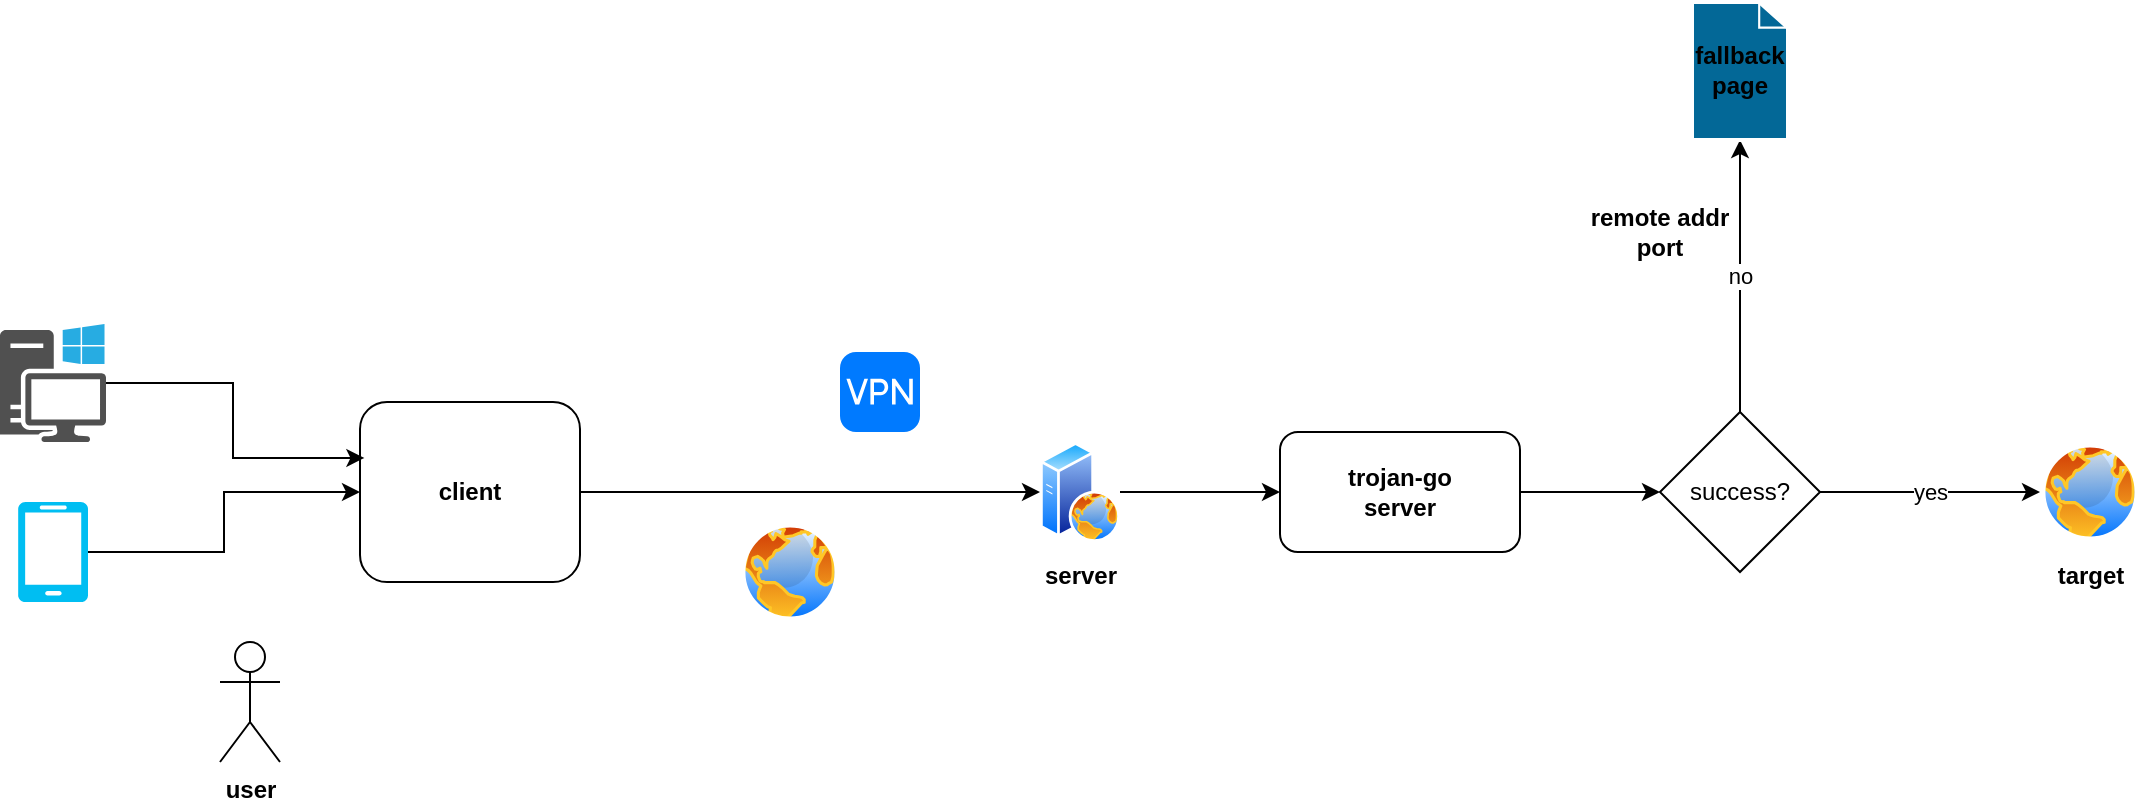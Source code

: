 <mxfile version="24.4.13" type="github">
  <diagram name="第 1 页" id="lVO2slhyoMFaUjTc8HUd">
    <mxGraphModel dx="2048" dy="1787" grid="1" gridSize="10" guides="1" tooltips="1" connect="1" arrows="1" fold="1" page="1" pageScale="1" pageWidth="827" pageHeight="1169" math="0" shadow="0">
      <root>
        <mxCell id="0" />
        <mxCell id="1" parent="0" />
        <mxCell id="K2qdU6OFB7BhWp3Bxl4E-1" value="user" style="shape=umlActor;verticalLabelPosition=bottom;verticalAlign=top;html=1;outlineConnect=0;fontStyle=1" parent="1" vertex="1">
          <mxGeometry x="-80" y="260" width="30" height="60" as="geometry" />
        </mxCell>
        <mxCell id="K2qdU6OFB7BhWp3Bxl4E-2" value="&lt;span&gt;client&lt;/span&gt;" style="rounded=1;whiteSpace=wrap;html=1;fontStyle=1" parent="1" vertex="1">
          <mxGeometry x="-10" y="140" width="110" height="90" as="geometry" />
        </mxCell>
        <mxCell id="_HjESG2xbIa9I6T8AXbW-9" style="edgeStyle=orthogonalEdgeStyle;rounded=0;orthogonalLoop=1;jettySize=auto;html=1;entryX=0;entryY=0.5;entryDx=0;entryDy=0;exitX=1;exitY=0.5;exitDx=0;exitDy=0;" edge="1" parent="1" source="_HjESG2xbIa9I6T8AXbW-11" target="_HjESG2xbIa9I6T8AXbW-1">
          <mxGeometry relative="1" as="geometry">
            <mxPoint x="600" y="185" as="sourcePoint" />
          </mxGeometry>
        </mxCell>
        <mxCell id="K2qdU6OFB7BhWp3Bxl4E-4" value="" style="html=1;strokeWidth=1;shadow=0;dashed=0;shape=mxgraph.ios7.misc.vpn;fillColor=#007AFF;strokeColor=none;buttonText=;strokeColor2=#222222;fontColor=#222222;fontSize=8;verticalLabelPosition=bottom;verticalAlign=top;align=center;sketch=0;" parent="1" vertex="1">
          <mxGeometry x="230" y="115" width="40" height="40" as="geometry" />
        </mxCell>
        <mxCell id="K2qdU6OFB7BhWp3Bxl4E-5" style="edgeStyle=orthogonalEdgeStyle;rounded=0;orthogonalLoop=1;jettySize=auto;html=1;entryX=0;entryY=0.5;entryDx=0;entryDy=0;" parent="1" source="K2qdU6OFB7BhWp3Bxl4E-2" target="_HjESG2xbIa9I6T8AXbW-10" edge="1">
          <mxGeometry relative="1" as="geometry">
            <mxPoint x="370" y="185" as="targetPoint" />
          </mxGeometry>
        </mxCell>
        <mxCell id="K2qdU6OFB7BhWp3Bxl4E-6" value="" style="sketch=0;pointerEvents=1;shadow=0;dashed=0;html=1;strokeColor=none;fillColor=#505050;labelPosition=center;verticalLabelPosition=bottom;verticalAlign=top;outlineConnect=0;align=center;shape=mxgraph.office.devices.workstation_pc;" parent="1" vertex="1">
          <mxGeometry x="-190" y="101" width="53" height="59" as="geometry" />
        </mxCell>
        <mxCell id="K2qdU6OFB7BhWp3Bxl4E-9" style="edgeStyle=orthogonalEdgeStyle;rounded=0;orthogonalLoop=1;jettySize=auto;html=1;entryX=0;entryY=0.5;entryDx=0;entryDy=0;" parent="1" source="K2qdU6OFB7BhWp3Bxl4E-7" target="K2qdU6OFB7BhWp3Bxl4E-2" edge="1">
          <mxGeometry relative="1" as="geometry" />
        </mxCell>
        <mxCell id="K2qdU6OFB7BhWp3Bxl4E-7" value="" style="verticalLabelPosition=bottom;html=1;verticalAlign=top;align=center;strokeColor=none;fillColor=#00BEF2;shape=mxgraph.azure.mobile;pointerEvents=1;" parent="1" vertex="1">
          <mxGeometry x="-181" y="190" width="35" height="50" as="geometry" />
        </mxCell>
        <mxCell id="K2qdU6OFB7BhWp3Bxl4E-8" style="edgeStyle=orthogonalEdgeStyle;rounded=0;orthogonalLoop=1;jettySize=auto;html=1;entryX=0.02;entryY=0.311;entryDx=0;entryDy=0;entryPerimeter=0;" parent="1" source="K2qdU6OFB7BhWp3Bxl4E-6" target="K2qdU6OFB7BhWp3Bxl4E-2" edge="1">
          <mxGeometry relative="1" as="geometry" />
        </mxCell>
        <mxCell id="K2qdU6OFB7BhWp3Bxl4E-10" value="" style="image;aspect=fixed;perimeter=ellipsePerimeter;html=1;align=center;shadow=0;dashed=0;spacingTop=3;image=img/lib/active_directory/internet_globe.svg;" parent="1" vertex="1">
          <mxGeometry x="180" y="200" width="50" height="50" as="geometry" />
        </mxCell>
        <mxCell id="_HjESG2xbIa9I6T8AXbW-4" value="yes" style="edgeStyle=orthogonalEdgeStyle;rounded=0;orthogonalLoop=1;jettySize=auto;html=1;" edge="1" parent="1" source="_HjESG2xbIa9I6T8AXbW-1" target="_HjESG2xbIa9I6T8AXbW-3">
          <mxGeometry relative="1" as="geometry" />
        </mxCell>
        <mxCell id="_HjESG2xbIa9I6T8AXbW-5" value="no" style="edgeStyle=orthogonalEdgeStyle;rounded=0;orthogonalLoop=1;jettySize=auto;html=1;" edge="1" parent="1" source="_HjESG2xbIa9I6T8AXbW-1" target="_HjESG2xbIa9I6T8AXbW-2">
          <mxGeometry relative="1" as="geometry" />
        </mxCell>
        <mxCell id="_HjESG2xbIa9I6T8AXbW-1" value="success?" style="rhombus;whiteSpace=wrap;html=1;" vertex="1" parent="1">
          <mxGeometry x="640" y="145" width="80" height="80" as="geometry" />
        </mxCell>
        <mxCell id="_HjESG2xbIa9I6T8AXbW-2" value="" style="shape=mxgraph.cisco.misc.page_icon;html=1;pointerEvents=1;dashed=0;fillColor=#036897;strokeColor=#ffffff;strokeWidth=2;verticalLabelPosition=bottom;verticalAlign=top;align=center;outlineConnect=0;" vertex="1" parent="1">
          <mxGeometry x="656" y="-60" width="48" height="69" as="geometry" />
        </mxCell>
        <mxCell id="_HjESG2xbIa9I6T8AXbW-3" value="target" style="image;aspect=fixed;perimeter=ellipsePerimeter;html=1;align=center;shadow=0;dashed=0;spacingTop=3;image=img/lib/active_directory/internet_globe.svg;fontStyle=1" vertex="1" parent="1">
          <mxGeometry x="830" y="160" width="50" height="50" as="geometry" />
        </mxCell>
        <mxCell id="_HjESG2xbIa9I6T8AXbW-6" value="remote addr&lt;br&gt;port" style="text;strokeColor=none;align=center;fillColor=none;html=1;verticalAlign=middle;whiteSpace=wrap;rounded=0;fontStyle=1" vertex="1" parent="1">
          <mxGeometry x="590" y="30" width="100" height="50" as="geometry" />
        </mxCell>
        <mxCell id="_HjESG2xbIa9I6T8AXbW-7" value="&lt;b&gt;fallback page&lt;/b&gt;" style="text;strokeColor=none;align=center;fillColor=none;html=1;verticalAlign=middle;whiteSpace=wrap;rounded=0;" vertex="1" parent="1">
          <mxGeometry x="650" y="-41" width="60" height="30" as="geometry" />
        </mxCell>
        <mxCell id="_HjESG2xbIa9I6T8AXbW-13" style="edgeStyle=orthogonalEdgeStyle;rounded=0;orthogonalLoop=1;jettySize=auto;html=1;entryX=0;entryY=0.5;entryDx=0;entryDy=0;" edge="1" parent="1" source="_HjESG2xbIa9I6T8AXbW-10" target="_HjESG2xbIa9I6T8AXbW-11">
          <mxGeometry relative="1" as="geometry" />
        </mxCell>
        <mxCell id="_HjESG2xbIa9I6T8AXbW-10" value="server" style="image;aspect=fixed;perimeter=ellipsePerimeter;html=1;align=center;shadow=0;dashed=0;spacingTop=3;image=img/lib/active_directory/web_server.svg;fontStyle=1" vertex="1" parent="1">
          <mxGeometry x="330" y="160" width="40" height="50" as="geometry" />
        </mxCell>
        <mxCell id="_HjESG2xbIa9I6T8AXbW-11" value="&lt;b&gt;trojan-go&lt;br&gt;server&lt;/b&gt;" style="rounded=1;whiteSpace=wrap;html=1;" vertex="1" parent="1">
          <mxGeometry x="450" y="155" width="120" height="60" as="geometry" />
        </mxCell>
      </root>
    </mxGraphModel>
  </diagram>
</mxfile>
